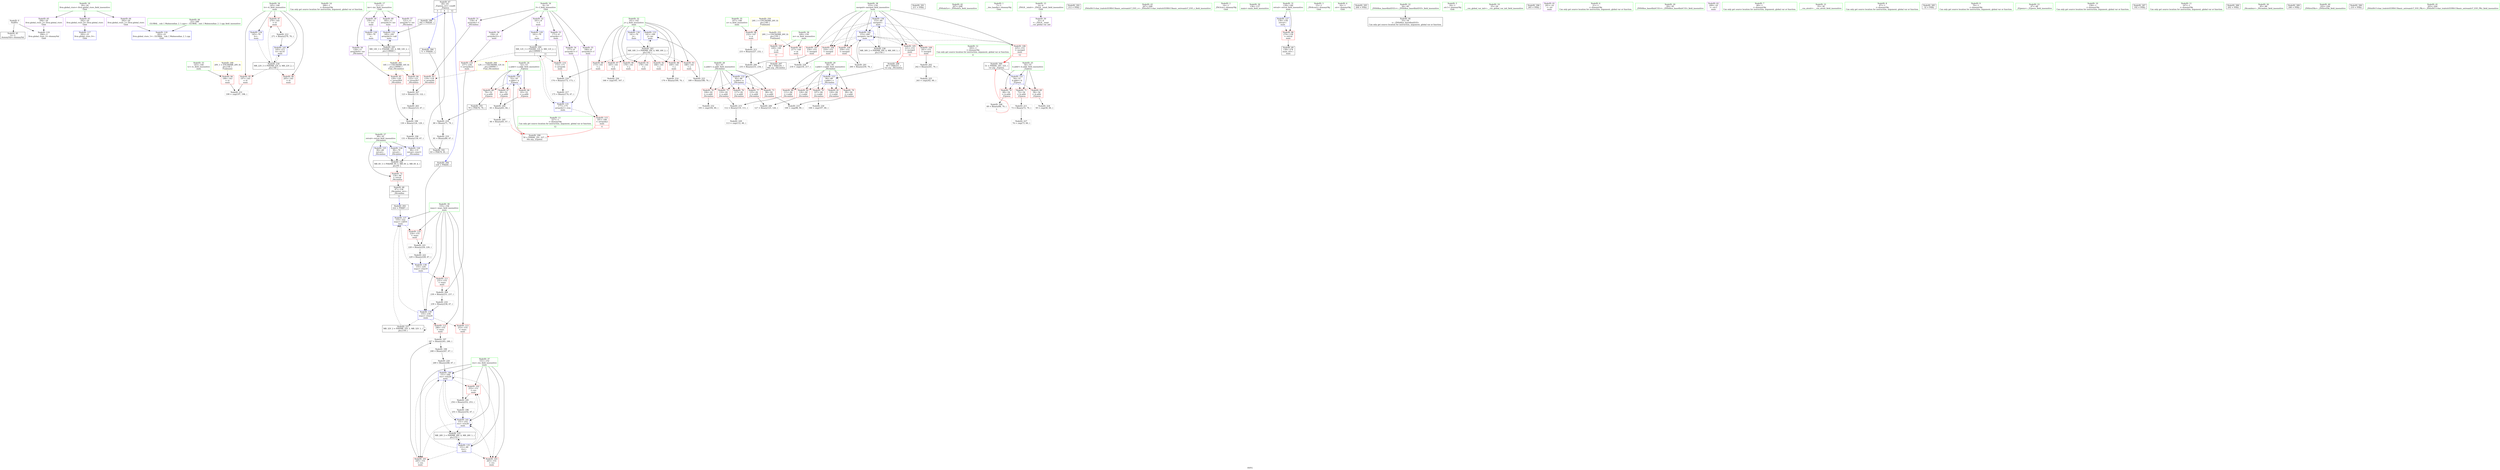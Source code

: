digraph "SVFG" {
	label="SVFG";

	Node0x563d83e7da80 [shape=record,color=grey,label="{NodeID: 0\nNullPtr}"];
	Node0x563d83e7da80 -> Node0x563d83e9a470[style=solid];
	Node0x563d83e7da80 -> Node0x563d83ea0220[style=solid];
	Node0x563d83e9a810 [shape=record,color=red,label="{NodeID: 97\n270\<--145\n\<--tt\nmain\n}"];
	Node0x563d83e9a810 -> Node0x563d83ea7650[style=solid];
	Node0x563d83e98d40 [shape=record,color=green,label="{NodeID: 14\n266\<--1\n\<--dummyObj\nCan only get source location for instruction, argument, global var or function.}"];
	Node0x563d83e9e9f0 [shape=record,color=grey,label="{NodeID: 194\n131 = Binary(130, 67, )\n}"];
	Node0x563d83e9e9f0 -> Node0x563d83ea0800[style=solid];
	Node0x563d83e9b370 [shape=record,color=red,label="{NodeID: 111\n231\<--155\n\<--ways\nmain\n}"];
	Node0x563d83e9b370 -> Node0x563d83ea71d0[style=solid];
	Node0x563d83e996a0 [shape=record,color=green,label="{NodeID: 28\n92\<--93\nn.addr\<--n.addr_field_insensitive\n_Z4combxx\n}"];
	Node0x563d83e996a0 -> Node0x563d83e9cc40[style=solid];
	Node0x563d83e996a0 -> Node0x563d83e9cd10[style=solid];
	Node0x563d83e996a0 -> Node0x563d83e9cde0[style=solid];
	Node0x563d83e996a0 -> Node0x563d83e9ceb0[style=solid];
	Node0x563d83e996a0 -> Node0x563d83e9cf80[style=solid];
	Node0x563d83e996a0 -> Node0x563d83ea04c0[style=solid];
	Node0x563d83ec3390 [shape=record,color=black,label="{NodeID: 291\n211 = PHI()\n}"];
	Node0x563d83ea7050 [shape=record,color=grey,label="{NodeID: 208\n69 = Binary(68, 70, )\n|{<s0>3}}"];
	Node0x563d83ea7050:s0 -> Node0x563d83ec4110[style=solid,color=red];
	Node0x563d83ea0730 [shape=record,color=blue,label="{NodeID: 125\n90\<--60\nretval\<--\n_Z4combxx\n}"];
	Node0x563d83ea0730 -> Node0x563d83eb39a0[style=dashed];
	Node0x563d83e9a200 [shape=record,color=green,label="{NodeID: 42\n207\<--208\n_ZNSolsEx\<--_ZNSolsEx_field_insensitive\n}"];
	Node0x563d83ea8550 [shape=record,color=grey,label="{NodeID: 222\n229 = Binary(228, 67, )\n}"];
	Node0x563d83ea8550 -> Node0x563d83ea11c0[style=solid];
	Node0x563d83ea1290 [shape=record,color=blue,label="{NodeID: 139\n155\<--239\nways\<--rem24\nmain\n}"];
	Node0x563d83ea1290 -> Node0x563d83e9b440[style=dashed];
	Node0x563d83ea1290 -> Node0x563d83e9b510[style=dashed];
	Node0x563d83ea1290 -> Node0x563d83ea10f0[style=dashed];
	Node0x563d83ea1290 -> Node0x563d83eb20a0[style=dashed];
	Node0x563d83e9bde0 [shape=record,color=purple,label="{NodeID: 56\n236\<--8\narrayidx22\<--f\nmain\n}"];
	Node0x563d83e9bde0 -> Node0x563d83e9ff50[style=solid];
	Node0x563d83eb1ba0 [shape=record,color=black,label="{NodeID: 236\nMR_30V_2 = PHI(MR_30V_4, MR_30V_1, )\npts\{154 \}\n}"];
	Node0x563d83eb1ba0 -> Node0x563d83ea1020[style=dashed];
	Node0x563d83e9c9d0 [shape=record,color=red,label="{NodeID: 70\n68\<--54\n\<--b.addr\n_Z2pwxx\n}"];
	Node0x563d83e9c9d0 -> Node0x563d83ea7050[style=solid];
	Node0x563d83eb5b60 [shape=record,color=yellow,style=double,label="{NodeID: 250\n24V_1 = ENCHI(MR_24V_0)\npts\{148 \}\nFun[main]}"];
	Node0x563d83eb5b60 -> Node0x563d83e9a8e0[style=dashed];
	Node0x563d83e9d530 [shape=record,color=red,label="{NodeID: 84\n122\<--121\n\<--arrayidx7\n_Z4combxx\n}"];
	Node0x563d83e9d530 -> Node0x563d83ea6ed0[style=solid];
	Node0x563d83e7d9d0 [shape=record,color=green,label="{NodeID: 1\n7\<--1\n__dso_handle\<--dummyObj\nGlob }"];
	Node0x563d83e9a8e0 [shape=record,color=red,label="{NodeID: 98\n232\<--147\n\<--n\nmain\n}"];
	Node0x563d83e9a8e0 -> Node0x563d83ea77d0[style=solid];
	Node0x563d83e98dd0 [shape=record,color=green,label="{NodeID: 15\n4\<--6\n_ZStL8__ioinit\<--_ZStL8__ioinit_field_insensitive\nGlob }"];
	Node0x563d83e98dd0 -> Node0x563d83e9b900[style=solid];
	Node0x563d83e9eb70 [shape=record,color=grey,label="{NodeID: 195\n254 = Binary(252, 253, )\n}"];
	Node0x563d83e9eb70 -> Node0x563d83e9ecf0[style=solid];
	Node0x563d83e9b440 [shape=record,color=red,label="{NodeID: 112\n246\<--155\n\<--ways\nmain\n}"];
	Node0x563d83e9b440 -> Node0x563d83ea6050[style=solid];
	Node0x563d83e99770 [shape=record,color=green,label="{NodeID: 29\n94\<--95\nr.addr\<--r.addr_field_insensitive\n_Z4combxx\n}"];
	Node0x563d83e99770 -> Node0x563d83e9d050[style=solid];
	Node0x563d83e99770 -> Node0x563d83e9d120[style=solid];
	Node0x563d83e99770 -> Node0x563d83e9d1f0[style=solid];
	Node0x563d83e99770 -> Node0x563d83e9d2c0[style=solid];
	Node0x563d83e99770 -> Node0x563d83e9d390[style=solid];
	Node0x563d83e99770 -> Node0x563d83ea0590[style=solid];
	Node0x563d83ec34c0 [shape=record,color=black,label="{NodeID: 292\n212 = PHI()\n}"];
	Node0x563d83ea71d0 [shape=record,color=grey,label="{NodeID: 209\n238 = Binary(231, 237, )\n}"];
	Node0x563d83ea71d0 -> Node0x563d83ea7350[style=solid];
	Node0x563d83ea0800 [shape=record,color=blue,label="{NodeID: 126\n90\<--131\nretval\<--rem11\n_Z4combxx\n}"];
	Node0x563d83ea0800 -> Node0x563d83eb39a0[style=dashed];
	Node0x563d83e9a2d0 [shape=record,color=green,label="{NodeID: 43\n267\<--268\n_ZStlsISt11char_traitsIcEERSt13basic_ostreamIcT_ES5_c\<--_ZStlsISt11char_traitsIcEERSt13basic_ostreamIcT_ES5_c_field_insensitive\n}"];
	Node0x563d83ea86d0 [shape=record,color=grey,label="{NodeID: 223\n189 = Binary(188, 70, )\n}"];
	Node0x563d83ea86d0 -> Node0x563d83ea0db0[style=solid];
	Node0x563d83ea1360 [shape=record,color=blue,label="{NodeID: 140\n151\<--249\nres\<--rem26\nmain\n}"];
	Node0x563d83ea1360 -> Node0x563d83e9ab50[style=dashed];
	Node0x563d83ea1360 -> Node0x563d83e9ac20[style=dashed];
	Node0x563d83ea1360 -> Node0x563d83e9acf0[style=dashed];
	Node0x563d83ea1360 -> Node0x563d83ea1360[style=dashed];
	Node0x563d83ea1360 -> Node0x563d83ea1430[style=dashed];
	Node0x563d83ea1360 -> Node0x563d83eb16a0[style=dashed];
	Node0x563d83e9beb0 [shape=record,color=purple,label="{NodeID: 57\n121\<--11\narrayidx7\<--inv\n_Z4combxx\n}"];
	Node0x563d83e9beb0 -> Node0x563d83e9d530[style=solid];
	Node0x563d83eb20a0 [shape=record,color=black,label="{NodeID: 237\nMR_32V_2 = PHI(MR_32V_3, MR_32V_1, )\npts\{156 \}\n}"];
	Node0x563d83eb20a0 -> Node0x563d83ea10f0[style=dashed];
	Node0x563d83eb20a0 -> Node0x563d83eb20a0[style=dashed];
	Node0x563d83e9caa0 [shape=record,color=red,label="{NodeID: 71\n72\<--54\n\<--b.addr\n_Z2pwxx\n}"];
	Node0x563d83e9caa0 -> Node0x563d83ea74d0[style=solid];
	Node0x563d83eb5c40 [shape=record,color=yellow,style=double,label="{NodeID: 251\n26V_1 = ENCHI(MR_26V_0)\npts\{150 \}\nFun[main]}"];
	Node0x563d83eb5c40 -> Node0x563d83e9a9b0[style=dashed];
	Node0x563d83eb5c40 -> Node0x563d83e9aa80[style=dashed];
	Node0x563d83e9d600 [shape=record,color=red,label="{NodeID: 85\n129\<--128\n\<--arrayidx9\n_Z4combxx\n}"];
	Node0x563d83e9d600 -> Node0x563d83ea6150[style=solid];
	Node0x563d83e7d8d0 [shape=record,color=green,label="{NodeID: 2\n14\<--1\n_ZSt3cin\<--dummyObj\nGlob }"];
	Node0x563d83e9a9b0 [shape=record,color=red,label="{NodeID: 99\n217\<--149\n\<--m\nmain\n}"];
	Node0x563d83e9a9b0 -> Node0x563d83ea8e50[style=solid];
	Node0x563d83e98e60 [shape=record,color=green,label="{NodeID: 16\n8\<--10\nf\<--f_field_insensitive\nGlob }"];
	Node0x563d83e98e60 -> Node0x563d83e9b9d0[style=solid];
	Node0x563d83e98e60 -> Node0x563d83e9baa0[style=solid];
	Node0x563d83e98e60 -> Node0x563d83e9bb70[style=solid];
	Node0x563d83e98e60 -> Node0x563d83e9bc40[style=solid];
	Node0x563d83e98e60 -> Node0x563d83e9bd10[style=solid];
	Node0x563d83e98e60 -> Node0x563d83e9bde0[style=solid];
	Node0x563d83e9ecf0 [shape=record,color=grey,label="{NodeID: 196\n255 = Binary(254, 67, )\n}"];
	Node0x563d83e9ecf0 -> Node0x563d83ea1430[style=solid];
	Node0x563d83e9b510 [shape=record,color=red,label="{NodeID: 113\n253\<--155\n\<--ways\nmain\n}"];
	Node0x563d83e9b510 -> Node0x563d83e9eb70[style=solid];
	Node0x563d83e99840 [shape=record,color=green,label="{NodeID: 30\n136\<--137\nmain\<--main_field_insensitive\n}"];
	Node0x563d83ec3590 [shape=record,color=black,label="{NodeID: 293\n222 = PHI(87, )\n}"];
	Node0x563d83ec3590 -> Node0x563d83ea10f0[style=solid];
	Node0x563d83ea7350 [shape=record,color=grey,label="{NodeID: 210\n239 = Binary(238, 67, )\n}"];
	Node0x563d83ea7350 -> Node0x563d83ea1290[style=solid];
	Node0x563d83ea08d0 [shape=record,color=blue,label="{NodeID: 127\n139\<--158\nretval\<--\nmain\n}"];
	Node0x563d83ea08d0 -> Node0x563d83e9d6d0[style=dashed];
	Node0x563d83e9a3a0 [shape=record,color=green,label="{NodeID: 44\n22\<--288\n_GLOBAL__sub_I_Mahmoudian_2_1.cpp\<--_GLOBAL__sub_I_Mahmoudian_2_1.cpp_field_insensitive\n}"];
	Node0x563d83e9a3a0 -> Node0x563d83ea0120[style=solid];
	Node0x563d83ea8850 [shape=record,color=grey,label="{NodeID: 224\n59 = cmp(58, 60, )\n}"];
	Node0x563d83ea1430 [shape=record,color=blue,label="{NodeID: 141\n151\<--255\nres\<--rem28\nmain\n}"];
	Node0x563d83ea1430 -> Node0x563d83e9ab50[style=dashed];
	Node0x563d83ea1430 -> Node0x563d83e9ac20[style=dashed];
	Node0x563d83ea1430 -> Node0x563d83e9acf0[style=dashed];
	Node0x563d83ea1430 -> Node0x563d83ea1360[style=dashed];
	Node0x563d83ea1430 -> Node0x563d83ea1430[style=dashed];
	Node0x563d83ea1430 -> Node0x563d83eb16a0[style=dashed];
	Node0x563d83e9bf80 [shape=record,color=purple,label="{NodeID: 58\n128\<--11\narrayidx9\<--inv\n_Z4combxx\n}"];
	Node0x563d83e9bf80 -> Node0x563d83e9d600[style=solid];
	Node0x563d83e9cb70 [shape=record,color=red,label="{NodeID: 72\n134\<--90\n\<--retval\n_Z4combxx\n}"];
	Node0x563d83e9cb70 -> Node0x563d83e9b760[style=solid];
	Node0x563d83e9d6d0 [shape=record,color=red,label="{NodeID: 86\n274\<--139\n\<--retval\nmain\n}"];
	Node0x563d83e9d6d0 -> Node0x563d83e9b830[style=solid];
	Node0x563d83e900c0 [shape=record,color=green,label="{NodeID: 3\n15\<--1\n_ZSt4cout\<--dummyObj\nGlob }"];
	Node0x563d83e9aa80 [shape=record,color=red,label="{NodeID: 100\n220\<--149\n\<--m\nmain\n|{<s0>11}}"];
	Node0x563d83e9aa80:s0 -> Node0x563d83ec3a70[style=solid,color=red];
	Node0x563d83e98ef0 [shape=record,color=green,label="{NodeID: 17\n11\<--13\ninv\<--inv_field_insensitive\nGlob }"];
	Node0x563d83e98ef0 -> Node0x563d83e9beb0[style=solid];
	Node0x563d83e98ef0 -> Node0x563d83e9bf80[style=solid];
	Node0x563d83e98ef0 -> Node0x563d83e9c050[style=solid];
	Node0x563d83e98ef0 -> Node0x563d83e9c120[style=solid];
	Node0x563d83ea6050 [shape=record,color=grey,label="{NodeID: 197\n247 = Binary(245, 246, )\n}"];
	Node0x563d83ea6050 -> Node0x563d83ea62d0[style=solid];
	Node0x563d83e9b5e0 [shape=record,color=red,label="{NodeID: 114\n172\<--171\n\<--arrayidx\nmain\n}"];
	Node0x563d83e9b5e0 -> Node0x563d83ea7c50[style=solid];
	Node0x563d83e99910 [shape=record,color=green,label="{NodeID: 31\n139\<--140\nretval\<--retval_field_insensitive\nmain\n}"];
	Node0x563d83e99910 -> Node0x563d83e9d6d0[style=solid];
	Node0x563d83e99910 -> Node0x563d83ea08d0[style=solid];
	Node0x563d83ec3790 [shape=record,color=black,label="{NodeID: 294\n226 = PHI(49, )\n}"];
	Node0x563d83ec3790 -> Node0x563d83ea83d0[style=solid];
	Node0x563d83ea74d0 [shape=record,color=grey,label="{NodeID: 211\n73 = Binary(72, 70, )\n}"];
	Node0x563d83ea74d0 -> Node0x563d83ea8cd0[style=solid];
	Node0x563d83ea09a0 [shape=record,color=blue,label="{NodeID: 128\n159\<--70\n\<--\nmain\n}"];
	Node0x563d83ea09a0 -> Node0x563d83eb48a0[style=dashed];
	Node0x563d83e9a470 [shape=record,color=black,label="{NodeID: 45\n2\<--3\ndummyVal\<--dummyVal\n}"];
	Node0x563d83ea89d0 [shape=record,color=grey,label="{NodeID: 225\n243 = cmp(242, 60, )\n}"];
	Node0x563d83ea1500 [shape=record,color=blue,label="{NodeID: 142\n153\<--260\nmerged\<--inc30\nmain\n}"];
	Node0x563d83ea1500 -> Node0x563d83e9adc0[style=dashed];
	Node0x563d83ea1500 -> Node0x563d83e9ae90[style=dashed];
	Node0x563d83ea1500 -> Node0x563d83e9af60[style=dashed];
	Node0x563d83ea1500 -> Node0x563d83e9b030[style=dashed];
	Node0x563d83ea1500 -> Node0x563d83e9b100[style=dashed];
	Node0x563d83ea1500 -> Node0x563d83e9b1d0[style=dashed];
	Node0x563d83ea1500 -> Node0x563d83ea1500[style=dashed];
	Node0x563d83ea1500 -> Node0x563d83eb1ba0[style=dashed];
	Node0x563d83e9c050 [shape=record,color=purple,label="{NodeID: 59\n159\<--11\n\<--inv\nmain\n}"];
	Node0x563d83e9c050 -> Node0x563d83ea09a0[style=solid];
	Node0x563d83e9cc40 [shape=record,color=red,label="{NodeID: 73\n98\<--92\n\<--n.addr\n_Z4combxx\n}"];
	Node0x563d83e9cc40 -> Node0x563d83ea95d0[style=solid];
	Node0x563d83e9d7a0 [shape=record,color=red,label="{NodeID: 87\n165\<--141\n\<--j\nmain\n}"];
	Node0x563d83e9d7a0 -> Node0x563d83ea8b50[style=solid];
	Node0x563d83e7de30 [shape=record,color=green,label="{NodeID: 4\n16\<--1\n.str\<--dummyObj\nGlob }"];
	Node0x563d83e9ab50 [shape=record,color=red,label="{NodeID: 101\n245\<--151\n\<--res\nmain\n}"];
	Node0x563d83e9ab50 -> Node0x563d83ea6050[style=solid];
	Node0x563d83e98f80 [shape=record,color=green,label="{NodeID: 18\n20\<--24\nllvm.global_ctors\<--llvm.global_ctors_field_insensitive\nGlob }"];
	Node0x563d83e98f80 -> Node0x563d83e9c390[style=solid];
	Node0x563d83e98f80 -> Node0x563d83e9c490[style=solid];
	Node0x563d83e98f80 -> Node0x563d83e9c590[style=solid];
	Node0x563d83ea6150 [shape=record,color=grey,label="{NodeID: 198\n130 = Binary(124, 129, )\n}"];
	Node0x563d83ea6150 -> Node0x563d83e9e9f0[style=solid];
	Node0x563d83e9b6b0 [shape=record,color=red,label="{NodeID: 115\n181\<--180\n\<--arrayidx2\nmain\n|{<s0>4}}"];
	Node0x563d83e9b6b0:s0 -> Node0x563d83ec3d50[style=solid,color=red];
	Node0x563d83e999e0 [shape=record,color=green,label="{NodeID: 32\n141\<--142\nj\<--j_field_insensitive\nmain\n}"];
	Node0x563d83e999e0 -> Node0x563d83e9d7a0[style=solid];
	Node0x563d83e999e0 -> Node0x563d83e9d870[style=solid];
	Node0x563d83e999e0 -> Node0x563d83e9d940[style=solid];
	Node0x563d83e999e0 -> Node0x563d83e9da10[style=solid];
	Node0x563d83e999e0 -> Node0x563d83e9dae0[style=solid];
	Node0x563d83e999e0 -> Node0x563d83e9dbb0[style=solid];
	Node0x563d83e999e0 -> Node0x563d83e9dc80[style=solid];
	Node0x563d83e999e0 -> Node0x563d83ea0b40[style=solid];
	Node0x563d83e999e0 -> Node0x563d83ea0db0[style=solid];
	Node0x563d83ec38d0 [shape=record,color=black,label="{NodeID: 295\n264 = PHI()\n}"];
	Node0x563d83ea7650 [shape=record,color=grey,label="{NodeID: 212\n271 = Binary(270, 70, )\n}"];
	Node0x563d83ea7650 -> Node0x563d83ea15d0[style=solid];
	Node0x563d83ea0a70 [shape=record,color=blue,label="{NodeID: 129\n161\<--70\n\<--\nmain\n}"];
	Node0x563d83ea0a70 -> Node0x563d83eb43a0[style=dashed];
	Node0x563d83e9a570 [shape=record,color=black,label="{NodeID: 46\n33\<--34\n\<--_ZNSt8ios_base4InitD1Ev\nCan only get source location for instruction, argument, global var or function.}"];
	Node0x563d83ea8b50 [shape=record,color=grey,label="{NodeID: 226\n166 = cmp(165, 167, )\n}"];
	Node0x563d83ea15d0 [shape=record,color=blue,label="{NodeID: 143\n145\<--271\ntt\<--inc35\nmain\n}"];
	Node0x563d83ea15d0 -> Node0x563d83eb11a0[style=dashed];
	Node0x563d83e9c120 [shape=record,color=purple,label="{NodeID: 60\n185\<--11\narrayidx3\<--inv\nmain\n}"];
	Node0x563d83e9c120 -> Node0x563d83ea0ce0[style=solid];
	Node0x563d83e9cd10 [shape=record,color=red,label="{NodeID: 74\n104\<--92\n\<--n.addr\n_Z4combxx\n}"];
	Node0x563d83e9cd10 -> Node0x563d83ea9450[style=solid];
	Node0x563d83e9d870 [shape=record,color=red,label="{NodeID: 88\n169\<--141\n\<--j\nmain\n}"];
	Node0x563d83e9d870 -> Node0x563d83ea7950[style=solid];
	Node0x563d83e90440 [shape=record,color=green,label="{NodeID: 5\n18\<--1\n.str.1\<--dummyObj\nGlob }"];
	Node0x563d83e9ac20 [shape=record,color=red,label="{NodeID: 102\n252\<--151\n\<--res\nmain\n}"];
	Node0x563d83e9ac20 -> Node0x563d83e9eb70[style=solid];
	Node0x563d83e99010 [shape=record,color=green,label="{NodeID: 19\n25\<--26\n__cxx_global_var_init\<--__cxx_global_var_init_field_insensitive\n}"];
	Node0x563d83ea62d0 [shape=record,color=grey,label="{NodeID: 199\n248 = Binary(247, 67, )\n}"];
	Node0x563d83ea62d0 -> Node0x563d83ea8250[style=solid];
	Node0x563d83e9ff50 [shape=record,color=red,label="{NodeID: 116\n237\<--236\n\<--arrayidx22\nmain\n}"];
	Node0x563d83e9ff50 -> Node0x563d83ea71d0[style=solid];
	Node0x563d83e99ab0 [shape=record,color=green,label="{NodeID: 33\n143\<--144\ntc\<--tc_field_insensitive\nmain\n}"];
	Node0x563d83e99ab0 -> Node0x563d83e9dd50[style=solid];
	Node0x563d83ec39a0 [shape=record,color=black,label="{NodeID: 296\n265 = PHI()\n}"];
	Node0x563d83ea77d0 [shape=record,color=grey,label="{NodeID: 213\n233 = Binary(227, 232, )\n}"];
	Node0x563d83ea77d0 -> Node0x563d83ea6d50[style=solid];
	Node0x563d83ea0b40 [shape=record,color=blue,label="{NodeID: 130\n141\<--70\nj\<--\nmain\n}"];
	Node0x563d83ea0b40 -> Node0x563d83eb3ea0[style=dashed];
	Node0x563d83e9a670 [shape=record,color=black,label="{NodeID: 47\n49\<--83\n_Z2pwxx_ret\<--cond6\n_Z2pwxx\n|{<s0>3|<s1>4|<s2>12}}"];
	Node0x563d83e9a670:s0 -> Node0x563d83ec2c60[style=solid,color=blue];
	Node0x563d83e9a670:s1 -> Node0x563d83ec2f20[style=solid,color=blue];
	Node0x563d83e9a670:s2 -> Node0x563d83ec3790[style=solid,color=blue];
	Node0x563d83ea8cd0 [shape=record,color=grey,label="{NodeID: 227\n74 = cmp(73, 60, )\n}"];
	Node0x563d83e9c1f0 [shape=record,color=purple,label="{NodeID: 61\n201\<--16\n\<--.str\nmain\n}"];
	Node0x563d83e9cde0 [shape=record,color=red,label="{NodeID: 75\n110\<--92\n\<--n.addr\n_Z4combxx\n}"];
	Node0x563d83e9cde0 -> Node0x563d83ea7ad0[style=solid];
	Node0x563d83e9d940 [shape=record,color=red,label="{NodeID: 89\n173\<--141\n\<--j\nmain\n}"];
	Node0x563d83e9d940 -> Node0x563d83ea7c50[style=solid];
	Node0x563d83e904d0 [shape=record,color=green,label="{NodeID: 6\n21\<--1\n\<--dummyObj\nCan only get source location for instruction, argument, global var or function.}"];
	Node0x563d83e9acf0 [shape=record,color=red,label="{NodeID: 103\n263\<--151\n\<--res\nmain\n}"];
	Node0x563d83e990a0 [shape=record,color=green,label="{NodeID: 20\n29\<--30\n_ZNSt8ios_base4InitC1Ev\<--_ZNSt8ios_base4InitC1Ev_field_insensitive\n}"];
	Node0x563d83ea6450 [shape=record,color=grey,label="{NodeID: 200\n127 = Binary(125, 126, )\n}"];
	Node0x563d83ea0020 [shape=record,color=blue,label="{NodeID: 117\n292\<--21\nllvm.global_ctors_0\<--\nGlob }"];
	Node0x563d83e99b80 [shape=record,color=green,label="{NodeID: 34\n145\<--146\ntt\<--tt_field_insensitive\nmain\n}"];
	Node0x563d83e99b80 -> Node0x563d83e9de20[style=solid];
	Node0x563d83e99b80 -> Node0x563d83e9a740[style=solid];
	Node0x563d83e99b80 -> Node0x563d83e9a810[style=solid];
	Node0x563d83e99b80 -> Node0x563d83ea0e80[style=solid];
	Node0x563d83e99b80 -> Node0x563d83ea15d0[style=solid];
	Node0x563d83ec3a70 [shape=record,color=black,label="{NodeID: 297\n88 = PHI(220, )\n0th arg _Z4combxx }"];
	Node0x563d83ec3a70 -> Node0x563d83ea04c0[style=solid];
	Node0x563d83ea7950 [shape=record,color=grey,label="{NodeID: 214\n170 = Binary(169, 70, )\n}"];
	Node0x563d83ea0c10 [shape=record,color=blue,label="{NodeID: 131\n177\<--175\narrayidx1\<--rem\nmain\n}"];
	Node0x563d83ea0c10 -> Node0x563d83e9b6b0[style=dashed];
	Node0x563d83ea0c10 -> Node0x563d83eb43a0[style=dashed];
	Node0x563d83e9b760 [shape=record,color=black,label="{NodeID: 48\n87\<--134\n_Z4combxx_ret\<--\n_Z4combxx\n|{<s0>11}}"];
	Node0x563d83e9b760:s0 -> Node0x563d83ec3590[style=solid,color=blue];
	Node0x563d83ea8e50 [shape=record,color=grey,label="{NodeID: 228\n218 = cmp(216, 217, )\n}"];
	Node0x563d83e9c2c0 [shape=record,color=purple,label="{NodeID: 62\n209\<--18\n\<--.str.1\nmain\n}"];
	Node0x563d83eb39a0 [shape=record,color=black,label="{NodeID: 242\nMR_6V_3 = PHI(MR_6V_5, MR_6V_2, MR_6V_4, )\npts\{91 \}\n}"];
	Node0x563d83eb39a0 -> Node0x563d83e9cb70[style=dashed];
	Node0x563d83e9ceb0 [shape=record,color=red,label="{NodeID: 76\n117\<--92\n\<--n.addr\n_Z4combxx\n}"];
	Node0x563d83e9da10 [shape=record,color=red,label="{NodeID: 90\n176\<--141\n\<--j\nmain\n}"];
	Node0x563d83e98140 [shape=record,color=green,label="{NodeID: 7\n60\<--1\n\<--dummyObj\nCan only get source location for instruction, argument, global var or function.}"];
	Node0x563d83e9adc0 [shape=record,color=red,label="{NodeID: 104\n216\<--153\n\<--merged\nmain\n}"];
	Node0x563d83e9adc0 -> Node0x563d83ea8e50[style=solid];
	Node0x563d83e99130 [shape=record,color=green,label="{NodeID: 21\n35\<--36\n__cxa_atexit\<--__cxa_atexit_field_insensitive\n}"];
	Node0x563d83ec2c60 [shape=record,color=black,label="{NodeID: 284\n71 = PHI(49, )\n}"];
	Node0x563d83ec2c60 -> Node0x563d83ea7f50[style=solid];
	Node0x563d83ea65d0 [shape=record,color=grey,label="{NodeID: 201\n260 = Binary(259, 70, )\n}"];
	Node0x563d83ea65d0 -> Node0x563d83ea1500[style=solid];
	Node0x563d83ea0120 [shape=record,color=blue,label="{NodeID: 118\n293\<--22\nllvm.global_ctors_1\<--_GLOBAL__sub_I_Mahmoudian_2_1.cpp\nGlob }"];
	Node0x563d83e99c50 [shape=record,color=green,label="{NodeID: 35\n147\<--148\nn\<--n_field_insensitive\nmain\n}"];
	Node0x563d83e99c50 -> Node0x563d83e9a8e0[style=solid];
	Node0x563d83ec3c10 [shape=record,color=black,label="{NodeID: 298\n89 = PHI(221, )\n1st arg _Z4combxx }"];
	Node0x563d83ec3c10 -> Node0x563d83ea0590[style=solid];
	Node0x563d83ea7ad0 [shape=record,color=grey,label="{NodeID: 215\n112 = Binary(110, 111, )\n}"];
	Node0x563d83ea7ad0 -> Node0x563d83ea8fd0[style=solid];
	Node0x563d83ea0ce0 [shape=record,color=blue,label="{NodeID: 132\n185\<--182\narrayidx3\<--call\nmain\n}"];
	Node0x563d83ea0ce0 -> Node0x563d83eb48a0[style=dashed];
	Node0x563d83e9b830 [shape=record,color=black,label="{NodeID: 49\n138\<--274\nmain_ret\<--\nmain\n}"];
	Node0x563d83ea8fd0 [shape=record,color=grey,label="{NodeID: 229\n113 = cmp(112, 60, )\n}"];
	Node0x563d83e9c390 [shape=record,color=purple,label="{NodeID: 63\n292\<--20\nllvm.global_ctors_0\<--llvm.global_ctors\nGlob }"];
	Node0x563d83e9c390 -> Node0x563d83ea0020[style=solid];
	Node0x563d83eb3ea0 [shape=record,color=black,label="{NodeID: 243\nMR_18V_3 = PHI(MR_18V_4, MR_18V_2, )\npts\{142 \}\n}"];
	Node0x563d83eb3ea0 -> Node0x563d83e9d7a0[style=dashed];
	Node0x563d83eb3ea0 -> Node0x563d83e9d870[style=dashed];
	Node0x563d83eb3ea0 -> Node0x563d83e9d940[style=dashed];
	Node0x563d83eb3ea0 -> Node0x563d83e9da10[style=dashed];
	Node0x563d83eb3ea0 -> Node0x563d83e9dae0[style=dashed];
	Node0x563d83eb3ea0 -> Node0x563d83e9dbb0[style=dashed];
	Node0x563d83eb3ea0 -> Node0x563d83e9dc80[style=dashed];
	Node0x563d83eb3ea0 -> Node0x563d83ea0db0[style=dashed];
	Node0x563d83e9cf80 [shape=record,color=red,label="{NodeID: 77\n125\<--92\n\<--n.addr\n_Z4combxx\n}"];
	Node0x563d83e9cf80 -> Node0x563d83ea6450[style=solid];
	Node0x563d83e9dae0 [shape=record,color=red,label="{NodeID: 91\n179\<--141\n\<--j\nmain\n}"];
	Node0x563d83e981d0 [shape=record,color=green,label="{NodeID: 8\n67\<--1\n\<--dummyObj\nCan only get source location for instruction, argument, global var or function.}"];
	Node0x563d83e9ae90 [shape=record,color=red,label="{NodeID: 105\n221\<--153\n\<--merged\nmain\n|{<s0>11}}"];
	Node0x563d83e9ae90:s0 -> Node0x563d83ec3c10[style=solid,color=red];
	Node0x563d83e991c0 [shape=record,color=green,label="{NodeID: 22\n34\<--40\n_ZNSt8ios_base4InitD1Ev\<--_ZNSt8ios_base4InitD1Ev_field_insensitive\n}"];
	Node0x563d83e991c0 -> Node0x563d83e9a570[style=solid];
	Node0x563d83ec2e50 [shape=record,color=black,label="{NodeID: 285\n32 = PHI()\n}"];
	Node0x563d83ea6750 [shape=record,color=grey,label="{NodeID: 202\n242 = Binary(241, 70, )\n}"];
	Node0x563d83ea6750 -> Node0x563d83ea89d0[style=solid];
	Node0x563d83ea0220 [shape=record,color=blue, style = dotted,label="{NodeID: 119\n294\<--3\nllvm.global_ctors_2\<--dummyVal\nGlob }"];
	Node0x563d83e99d20 [shape=record,color=green,label="{NodeID: 36\n149\<--150\nm\<--m_field_insensitive\nmain\n}"];
	Node0x563d83e99d20 -> Node0x563d83e9a9b0[style=solid];
	Node0x563d83e99d20 -> Node0x563d83e9aa80[style=solid];
	Node0x563d83ec3d50 [shape=record,color=black,label="{NodeID: 299\n50 = PHI(66, 181, 227, )\n0th arg _Z2pwxx }"];
	Node0x563d83ec3d50 -> Node0x563d83ea0320[style=solid];
	Node0x563d83ea7c50 [shape=record,color=grey,label="{NodeID: 216\n174 = Binary(172, 173, )\n}"];
	Node0x563d83ea7c50 -> Node0x563d83ea7dd0[style=solid];
	Node0x563d83ea0db0 [shape=record,color=blue,label="{NodeID: 133\n141\<--189\nj\<--inc\nmain\n}"];
	Node0x563d83ea0db0 -> Node0x563d83eb3ea0[style=dashed];
	Node0x563d83e9b900 [shape=record,color=purple,label="{NodeID: 50\n31\<--4\n\<--_ZStL8__ioinit\n__cxx_global_var_init\n}"];
	Node0x563d83ea9150 [shape=record,color=grey,label="{NodeID: 230\n108 = cmp(107, 60, )\n}"];
	Node0x563d83e9c490 [shape=record,color=purple,label="{NodeID: 64\n293\<--20\nllvm.global_ctors_1\<--llvm.global_ctors\nGlob }"];
	Node0x563d83e9c490 -> Node0x563d83ea0120[style=solid];
	Node0x563d83eb43a0 [shape=record,color=black,label="{NodeID: 244\nMR_12V_3 = PHI(MR_12V_4, MR_12V_2, )\npts\{100000 \}\n|{|<s3>11}}"];
	Node0x563d83eb43a0 -> Node0x563d83e9b5e0[style=dashed];
	Node0x563d83eb43a0 -> Node0x563d83e9ff50[style=dashed];
	Node0x563d83eb43a0 -> Node0x563d83ea0c10[style=dashed];
	Node0x563d83eb43a0:s3 -> Node0x563d83eb6c90[style=dashed,color=red];
	Node0x563d83e9d050 [shape=record,color=red,label="{NodeID: 78\n99\<--94\n\<--r.addr\n_Z4combxx\n}"];
	Node0x563d83e9d050 -> Node0x563d83ea95d0[style=solid];
	Node0x563d83e9dbb0 [shape=record,color=red,label="{NodeID: 92\n184\<--141\n\<--j\nmain\n}"];
	Node0x563d83e98a70 [shape=record,color=green,label="{NodeID: 9\n70\<--1\n\<--dummyObj\nCan only get source location for instruction, argument, global var or function.}"];
	Node0x563d83e9af60 [shape=record,color=red,label="{NodeID: 106\n225\<--153\n\<--merged\nmain\n|{<s0>12}}"];
	Node0x563d83e9af60:s0 -> Node0x563d83ec4110[style=solid,color=red];
	Node0x563d83e99290 [shape=record,color=green,label="{NodeID: 23\n47\<--48\n_Z2pwxx\<--_Z2pwxx_field_insensitive\n}"];
	Node0x563d83ec2f20 [shape=record,color=black,label="{NodeID: 286\n182 = PHI(49, )\n}"];
	Node0x563d83ec2f20 -> Node0x563d83ea0ce0[style=solid];
	Node0x563d83ea68d0 [shape=record,color=grey,label="{NodeID: 203\n124 = Binary(123, 67, )\n}"];
	Node0x563d83ea68d0 -> Node0x563d83ea6150[style=solid];
	Node0x563d83ea0320 [shape=record,color=blue,label="{NodeID: 120\n52\<--50\na.addr\<--a\n_Z2pwxx\n}"];
	Node0x563d83ea0320 -> Node0x563d83e9c690[style=dashed];
	Node0x563d83ea0320 -> Node0x563d83e9c760[style=dashed];
	Node0x563d83ea0320 -> Node0x563d83e9c830[style=dashed];
	Node0x563d83e99df0 [shape=record,color=green,label="{NodeID: 37\n151\<--152\nres\<--res_field_insensitive\nmain\n}"];
	Node0x563d83e99df0 -> Node0x563d83e9ab50[style=solid];
	Node0x563d83e99df0 -> Node0x563d83e9ac20[style=solid];
	Node0x563d83e99df0 -> Node0x563d83e9acf0[style=solid];
	Node0x563d83e99df0 -> Node0x563d83ea0f50[style=solid];
	Node0x563d83e99df0 -> Node0x563d83ea1360[style=solid];
	Node0x563d83e99df0 -> Node0x563d83ea1430[style=solid];
	Node0x563d83ec4110 [shape=record,color=black,label="{NodeID: 300\n51 = PHI(69, 183, 225, )\n1st arg _Z2pwxx }"];
	Node0x563d83ec4110 -> Node0x563d83ea03f0[style=solid];
	Node0x563d83ea7dd0 [shape=record,color=grey,label="{NodeID: 217\n175 = Binary(174, 67, )\n}"];
	Node0x563d83ea7dd0 -> Node0x563d83ea0c10[style=solid];
	Node0x563d83ea0e80 [shape=record,color=blue,label="{NodeID: 134\n145\<--70\ntt\<--\nmain\n}"];
	Node0x563d83ea0e80 -> Node0x563d83eb11a0[style=dashed];
	Node0x563d83e9b9d0 [shape=record,color=purple,label="{NodeID: 51\n118\<--8\narrayidx\<--f\n_Z4combxx\n}"];
	Node0x563d83e9b9d0 -> Node0x563d83e9d460[style=solid];
	Node0x563d83ea92d0 [shape=record,color=grey,label="{NodeID: 231\n199 = cmp(197, 198, )\n}"];
	Node0x563d83e9c590 [shape=record,color=purple,label="{NodeID: 65\n294\<--20\nllvm.global_ctors_2\<--llvm.global_ctors\nGlob }"];
	Node0x563d83e9c590 -> Node0x563d83ea0220[style=solid];
	Node0x563d83eb48a0 [shape=record,color=black,label="{NodeID: 245\nMR_14V_3 = PHI(MR_14V_4, MR_14V_2, )\npts\{130000 \}\n|{|<s1>11}}"];
	Node0x563d83eb48a0 -> Node0x563d83ea0ce0[style=dashed];
	Node0x563d83eb48a0:s1 -> Node0x563d83eb6d70[style=dashed,color=red];
	Node0x563d83e9d120 [shape=record,color=red,label="{NodeID: 79\n107\<--94\n\<--r.addr\n_Z4combxx\n}"];
	Node0x563d83e9d120 -> Node0x563d83ea9150[style=solid];
	Node0x563d83e9dc80 [shape=record,color=red,label="{NodeID: 93\n188\<--141\n\<--j\nmain\n}"];
	Node0x563d83e9dc80 -> Node0x563d83ea86d0[style=solid];
	Node0x563d83e98b00 [shape=record,color=green,label="{NodeID: 10\n158\<--1\n\<--dummyObj\nCan only get source location for instruction, argument, global var or function.}"];
	Node0x563d83e9b030 [shape=record,color=red,label="{NodeID: 107\n234\<--153\n\<--merged\nmain\n}"];
	Node0x563d83e9b030 -> Node0x563d83ea6d50[style=solid];
	Node0x563d83e99360 [shape=record,color=green,label="{NodeID: 24\n52\<--53\na.addr\<--a.addr_field_insensitive\n_Z2pwxx\n}"];
	Node0x563d83e99360 -> Node0x563d83e9c690[style=solid];
	Node0x563d83e99360 -> Node0x563d83e9c760[style=solid];
	Node0x563d83e99360 -> Node0x563d83e9c830[style=solid];
	Node0x563d83e99360 -> Node0x563d83ea0320[style=solid];
	Node0x563d83ec3050 [shape=record,color=black,label="{NodeID: 287\n192 = PHI()\n}"];
	Node0x563d83ea6a50 [shape=record,color=grey,label="{NodeID: 204\n65 = Binary(63, 64, )\n}"];
	Node0x563d83ea6a50 -> Node0x563d83ea6bd0[style=solid];
	Node0x563d83ea03f0 [shape=record,color=blue,label="{NodeID: 121\n54\<--51\nb.addr\<--b\n_Z2pwxx\n}"];
	Node0x563d83ea03f0 -> Node0x563d83e9c900[style=dashed];
	Node0x563d83ea03f0 -> Node0x563d83e9c9d0[style=dashed];
	Node0x563d83ea03f0 -> Node0x563d83e9caa0[style=dashed];
	Node0x563d83e99ec0 [shape=record,color=green,label="{NodeID: 38\n153\<--154\nmerged\<--merged_field_insensitive\nmain\n}"];
	Node0x563d83e99ec0 -> Node0x563d83e9adc0[style=solid];
	Node0x563d83e99ec0 -> Node0x563d83e9ae90[style=solid];
	Node0x563d83e99ec0 -> Node0x563d83e9af60[style=solid];
	Node0x563d83e99ec0 -> Node0x563d83e9b030[style=solid];
	Node0x563d83e99ec0 -> Node0x563d83e9b100[style=solid];
	Node0x563d83e99ec0 -> Node0x563d83e9b1d0[style=solid];
	Node0x563d83e99ec0 -> Node0x563d83ea1020[style=solid];
	Node0x563d83e99ec0 -> Node0x563d83ea1500[style=solid];
	Node0x563d83ea7f50 [shape=record,color=grey,label="{NodeID: 218\n80 = Binary(71, 79, )\n}"];
	Node0x563d83ea7f50 -> Node0x563d83ea80d0[style=solid];
	Node0x563d83ea0f50 [shape=record,color=blue,label="{NodeID: 135\n151\<--60\nres\<--\nmain\n}"];
	Node0x563d83ea0f50 -> Node0x563d83e9ab50[style=dashed];
	Node0x563d83ea0f50 -> Node0x563d83e9ac20[style=dashed];
	Node0x563d83ea0f50 -> Node0x563d83e9acf0[style=dashed];
	Node0x563d83ea0f50 -> Node0x563d83ea1360[style=dashed];
	Node0x563d83ea0f50 -> Node0x563d83ea1430[style=dashed];
	Node0x563d83ea0f50 -> Node0x563d83eb16a0[style=dashed];
	Node0x563d83e9baa0 [shape=record,color=purple,label="{NodeID: 52\n161\<--8\n\<--f\nmain\n}"];
	Node0x563d83e9baa0 -> Node0x563d83ea0a70[style=solid];
	Node0x563d83ea9450 [shape=record,color=grey,label="{NodeID: 232\n105 = cmp(104, 60, )\n}"];
	Node0x563d83e9c690 [shape=record,color=red,label="{NodeID: 66\n63\<--52\n\<--a.addr\n_Z2pwxx\n}"];
	Node0x563d83e9c690 -> Node0x563d83ea6a50[style=solid];
	Node0x563d83e9d1f0 [shape=record,color=red,label="{NodeID: 80\n111\<--94\n\<--r.addr\n_Z4combxx\n}"];
	Node0x563d83e9d1f0 -> Node0x563d83ea7ad0[style=solid];
	Node0x563d83eb6c90 [shape=record,color=yellow,style=double,label="{NodeID: 260\n12V_1 = ENCHI(MR_12V_0)\npts\{100000 \}\nFun[_Z4combxx]}"];
	Node0x563d83eb6c90 -> Node0x563d83e9d460[style=dashed];
	Node0x563d83e9dd50 [shape=record,color=red,label="{NodeID: 94\n198\<--143\n\<--tc\nmain\n}"];
	Node0x563d83e9dd50 -> Node0x563d83ea92d0[style=solid];
	Node0x563d83e98b90 [shape=record,color=green,label="{NodeID: 11\n167\<--1\n\<--dummyObj\nCan only get source location for instruction, argument, global var or function.}"];
	Node0x563d83e9b100 [shape=record,color=red,label="{NodeID: 108\n241\<--153\n\<--merged\nmain\n}"];
	Node0x563d83e9b100 -> Node0x563d83ea6750[style=solid];
	Node0x563d83e99430 [shape=record,color=green,label="{NodeID: 25\n54\<--55\nb.addr\<--b.addr_field_insensitive\n_Z2pwxx\n}"];
	Node0x563d83e99430 -> Node0x563d83e9c900[style=solid];
	Node0x563d83e99430 -> Node0x563d83e9c9d0[style=solid];
	Node0x563d83e99430 -> Node0x563d83e9caa0[style=solid];
	Node0x563d83e99430 -> Node0x563d83ea03f0[style=solid];
	Node0x563d83ec3120 [shape=record,color=black,label="{NodeID: 288\n202 = PHI()\n}"];
	Node0x563d83ea6bd0 [shape=record,color=grey,label="{NodeID: 205\n66 = Binary(65, 67, )\n|{<s0>3}}"];
	Node0x563d83ea6bd0:s0 -> Node0x563d83ec3d50[style=solid,color=red];
	Node0x563d83ea04c0 [shape=record,color=blue,label="{NodeID: 122\n92\<--88\nn.addr\<--n\n_Z4combxx\n}"];
	Node0x563d83ea04c0 -> Node0x563d83e9cc40[style=dashed];
	Node0x563d83ea04c0 -> Node0x563d83e9cd10[style=dashed];
	Node0x563d83ea04c0 -> Node0x563d83e9cde0[style=dashed];
	Node0x563d83ea04c0 -> Node0x563d83e9ceb0[style=dashed];
	Node0x563d83ea04c0 -> Node0x563d83e9cf80[style=dashed];
	Node0x563d83e99f90 [shape=record,color=green,label="{NodeID: 39\n155\<--156\nways\<--ways_field_insensitive\nmain\n}"];
	Node0x563d83e99f90 -> Node0x563d83e9b2a0[style=solid];
	Node0x563d83e99f90 -> Node0x563d83e9b370[style=solid];
	Node0x563d83e99f90 -> Node0x563d83e9b440[style=solid];
	Node0x563d83e99f90 -> Node0x563d83e9b510[style=solid];
	Node0x563d83e99f90 -> Node0x563d83ea10f0[style=solid];
	Node0x563d83e99f90 -> Node0x563d83ea11c0[style=solid];
	Node0x563d83e99f90 -> Node0x563d83ea1290[style=solid];
	Node0x563d83ea80d0 [shape=record,color=grey,label="{NodeID: 219\n81 = Binary(80, 67, )\n}"];
	Node0x563d83ea80d0 -> Node0x563d83c05480[style=solid];
	Node0x563d83ea1020 [shape=record,color=blue,label="{NodeID: 136\n153\<--60\nmerged\<--\nmain\n}"];
	Node0x563d83ea1020 -> Node0x563d83e9adc0[style=dashed];
	Node0x563d83ea1020 -> Node0x563d83e9ae90[style=dashed];
	Node0x563d83ea1020 -> Node0x563d83e9af60[style=dashed];
	Node0x563d83ea1020 -> Node0x563d83e9b030[style=dashed];
	Node0x563d83ea1020 -> Node0x563d83e9b100[style=dashed];
	Node0x563d83ea1020 -> Node0x563d83e9b1d0[style=dashed];
	Node0x563d83ea1020 -> Node0x563d83ea1500[style=dashed];
	Node0x563d83ea1020 -> Node0x563d83eb1ba0[style=dashed];
	Node0x563d83e9bb70 [shape=record,color=purple,label="{NodeID: 53\n171\<--8\narrayidx\<--f\nmain\n}"];
	Node0x563d83e9bb70 -> Node0x563d83e9b5e0[style=solid];
	Node0x563d83ea95d0 [shape=record,color=grey,label="{NodeID: 233\n100 = cmp(98, 99, )\n}"];
	Node0x563d83e9c760 [shape=record,color=red,label="{NodeID: 67\n64\<--52\n\<--a.addr\n_Z2pwxx\n}"];
	Node0x563d83e9c760 -> Node0x563d83ea6a50[style=solid];
	Node0x563d83e9d2c0 [shape=record,color=red,label="{NodeID: 81\n120\<--94\n\<--r.addr\n_Z4combxx\n}"];
	Node0x563d83eb6d70 [shape=record,color=yellow,style=double,label="{NodeID: 261\n14V_1 = ENCHI(MR_14V_0)\npts\{130000 \}\nFun[_Z4combxx]}"];
	Node0x563d83eb6d70 -> Node0x563d83e9d530[style=dashed];
	Node0x563d83eb6d70 -> Node0x563d83e9d600[style=dashed];
	Node0x563d83e9de20 [shape=record,color=red,label="{NodeID: 95\n197\<--145\n\<--tt\nmain\n}"];
	Node0x563d83e9de20 -> Node0x563d83ea92d0[style=solid];
	Node0x563d83e98c20 [shape=record,color=green,label="{NodeID: 12\n183\<--1\n\<--dummyObj\nCan only get source location for instruction, argument, global var or function.|{<s0>4}}"];
	Node0x563d83e98c20:s0 -> Node0x563d83ec4110[style=solid,color=red];
	Node0x563d83c05480 [shape=record,color=black,label="{NodeID: 192\n83 = PHI(70, 81, )\n}"];
	Node0x563d83c05480 -> Node0x563d83e9a670[style=solid];
	Node0x563d83e9b1d0 [shape=record,color=red,label="{NodeID: 109\n259\<--153\n\<--merged\nmain\n}"];
	Node0x563d83e9b1d0 -> Node0x563d83ea65d0[style=solid];
	Node0x563d83e99500 [shape=record,color=green,label="{NodeID: 26\n85\<--86\n_Z4combxx\<--_Z4combxx_field_insensitive\n}"];
	Node0x563d83ec31f0 [shape=record,color=black,label="{NodeID: 289\n206 = PHI()\n}"];
	Node0x563d83ea6d50 [shape=record,color=grey,label="{NodeID: 206\n235 = Binary(233, 234, )\n}"];
	Node0x563d83ea0590 [shape=record,color=blue,label="{NodeID: 123\n94\<--89\nr.addr\<--r\n_Z4combxx\n}"];
	Node0x563d83ea0590 -> Node0x563d83e9d050[style=dashed];
	Node0x563d83ea0590 -> Node0x563d83e9d120[style=dashed];
	Node0x563d83ea0590 -> Node0x563d83e9d1f0[style=dashed];
	Node0x563d83ea0590 -> Node0x563d83e9d2c0[style=dashed];
	Node0x563d83ea0590 -> Node0x563d83e9d390[style=dashed];
	Node0x563d83e9a060 [shape=record,color=green,label="{NodeID: 40\n193\<--194\n_ZNSirsERx\<--_ZNSirsERx_field_insensitive\n}"];
	Node0x563d83ea8250 [shape=record,color=grey,label="{NodeID: 220\n249 = Binary(248, 67, )\n}"];
	Node0x563d83ea8250 -> Node0x563d83ea1360[style=solid];
	Node0x563d83ea10f0 [shape=record,color=blue,label="{NodeID: 137\n155\<--222\nways\<--call16\nmain\n}"];
	Node0x563d83ea10f0 -> Node0x563d83e9b2a0[style=dashed];
	Node0x563d83ea10f0 -> Node0x563d83ea11c0[style=dashed];
	Node0x563d83e9bc40 [shape=record,color=purple,label="{NodeID: 54\n177\<--8\narrayidx1\<--f\nmain\n}"];
	Node0x563d83e9bc40 -> Node0x563d83ea0c10[style=solid];
	Node0x563d83eb11a0 [shape=record,color=black,label="{NodeID: 234\nMR_22V_3 = PHI(MR_22V_4, MR_22V_2, )\npts\{146 \}\n}"];
	Node0x563d83eb11a0 -> Node0x563d83e9de20[style=dashed];
	Node0x563d83eb11a0 -> Node0x563d83e9a740[style=dashed];
	Node0x563d83eb11a0 -> Node0x563d83e9a810[style=dashed];
	Node0x563d83eb11a0 -> Node0x563d83ea15d0[style=dashed];
	Node0x563d83e9c830 [shape=record,color=red,label="{NodeID: 68\n76\<--52\n\<--a.addr\n_Z2pwxx\n}"];
	Node0x563d83e9c830 -> Node0x563d83e9e450[style=solid];
	Node0x563d83eb59a0 [shape=record,color=yellow,style=double,label="{NodeID: 248\n20V_1 = ENCHI(MR_20V_0)\npts\{144 \}\nFun[main]}"];
	Node0x563d83eb59a0 -> Node0x563d83e9dd50[style=dashed];
	Node0x563d83e9d390 [shape=record,color=red,label="{NodeID: 82\n126\<--94\n\<--r.addr\n_Z4combxx\n}"];
	Node0x563d83e9d390 -> Node0x563d83ea6450[style=solid];
	Node0x563d83e9a740 [shape=record,color=red,label="{NodeID: 96\n205\<--145\n\<--tt\nmain\n}"];
	Node0x563d83e98cb0 [shape=record,color=green,label="{NodeID: 13\n227\<--1\n\<--dummyObj\nCan only get source location for instruction, argument, global var or function.|{<s0>12}}"];
	Node0x563d83e98cb0:s0 -> Node0x563d83ec3d50[style=solid,color=red];
	Node0x563d83e9e450 [shape=record,color=black,label="{NodeID: 193\n79 = PHI(76, 70, )\n}"];
	Node0x563d83e9e450 -> Node0x563d83ea7f50[style=solid];
	Node0x563d83e9b2a0 [shape=record,color=red,label="{NodeID: 110\n224\<--155\n\<--ways\nmain\n}"];
	Node0x563d83e9b2a0 -> Node0x563d83ea83d0[style=solid];
	Node0x563d83e995d0 [shape=record,color=green,label="{NodeID: 27\n90\<--91\nretval\<--retval_field_insensitive\n_Z4combxx\n}"];
	Node0x563d83e995d0 -> Node0x563d83e9cb70[style=solid];
	Node0x563d83e995d0 -> Node0x563d83ea0660[style=solid];
	Node0x563d83e995d0 -> Node0x563d83ea0730[style=solid];
	Node0x563d83e995d0 -> Node0x563d83ea0800[style=solid];
	Node0x563d83ec32c0 [shape=record,color=black,label="{NodeID: 290\n210 = PHI()\n}"];
	Node0x563d83ea6ed0 [shape=record,color=grey,label="{NodeID: 207\n123 = Binary(119, 122, )\n}"];
	Node0x563d83ea6ed0 -> Node0x563d83ea68d0[style=solid];
	Node0x563d83ea0660 [shape=record,color=blue,label="{NodeID: 124\n90\<--70\nretval\<--\n_Z4combxx\n}"];
	Node0x563d83ea0660 -> Node0x563d83eb39a0[style=dashed];
	Node0x563d83e9a130 [shape=record,color=green,label="{NodeID: 41\n203\<--204\n_ZStlsISt11char_traitsIcEERSt13basic_ostreamIcT_ES5_PKc\<--_ZStlsISt11char_traitsIcEERSt13basic_ostreamIcT_ES5_PKc_field_insensitive\n}"];
	Node0x563d83ea83d0 [shape=record,color=grey,label="{NodeID: 221\n228 = Binary(224, 226, )\n}"];
	Node0x563d83ea83d0 -> Node0x563d83ea8550[style=solid];
	Node0x563d83ea11c0 [shape=record,color=blue,label="{NodeID: 138\n155\<--229\nways\<--rem19\nmain\n}"];
	Node0x563d83ea11c0 -> Node0x563d83e9b370[style=dashed];
	Node0x563d83ea11c0 -> Node0x563d83ea1290[style=dashed];
	Node0x563d83e9bd10 [shape=record,color=purple,label="{NodeID: 55\n180\<--8\narrayidx2\<--f\nmain\n}"];
	Node0x563d83e9bd10 -> Node0x563d83e9b6b0[style=solid];
	Node0x563d83eb16a0 [shape=record,color=black,label="{NodeID: 235\nMR_28V_2 = PHI(MR_28V_4, MR_28V_1, )\npts\{152 \}\n}"];
	Node0x563d83eb16a0 -> Node0x563d83ea0f50[style=dashed];
	Node0x563d83e9c900 [shape=record,color=red,label="{NodeID: 69\n58\<--54\n\<--b.addr\n_Z2pwxx\n}"];
	Node0x563d83e9c900 -> Node0x563d83ea8850[style=solid];
	Node0x563d83e9d460 [shape=record,color=red,label="{NodeID: 83\n119\<--118\n\<--arrayidx\n_Z4combxx\n}"];
	Node0x563d83e9d460 -> Node0x563d83ea6ed0[style=solid];
}
